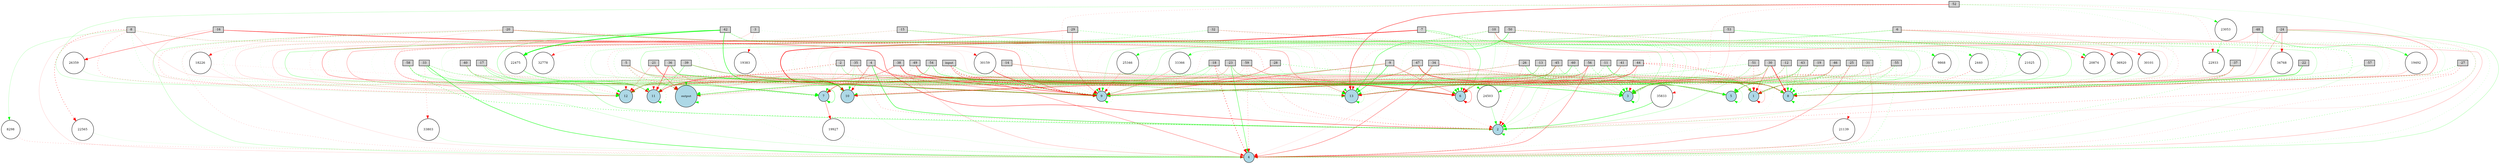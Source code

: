 digraph {
	node [fontsize=9 height=0.2 shape=circle width=0.2]
	input [fillcolor=lightgray shape=box style=filled]
	-2 [fillcolor=lightgray shape=box style=filled]
	-3 [fillcolor=lightgray shape=box style=filled]
	-4 [fillcolor=lightgray shape=box style=filled]
	-5 [fillcolor=lightgray shape=box style=filled]
	-6 [fillcolor=lightgray shape=box style=filled]
	-7 [fillcolor=lightgray shape=box style=filled]
	-8 [fillcolor=lightgray shape=box style=filled]
	-9 [fillcolor=lightgray shape=box style=filled]
	-10 [fillcolor=lightgray shape=box style=filled]
	-11 [fillcolor=lightgray shape=box style=filled]
	-12 [fillcolor=lightgray shape=box style=filled]
	-13 [fillcolor=lightgray shape=box style=filled]
	-14 [fillcolor=lightgray shape=box style=filled]
	-15 [fillcolor=lightgray shape=box style=filled]
	-16 [fillcolor=lightgray shape=box style=filled]
	-17 [fillcolor=lightgray shape=box style=filled]
	-18 [fillcolor=lightgray shape=box style=filled]
	-19 [fillcolor=lightgray shape=box style=filled]
	-20 [fillcolor=lightgray shape=box style=filled]
	-21 [fillcolor=lightgray shape=box style=filled]
	-22 [fillcolor=lightgray shape=box style=filled]
	-23 [fillcolor=lightgray shape=box style=filled]
	-24 [fillcolor=lightgray shape=box style=filled]
	-25 [fillcolor=lightgray shape=box style=filled]
	-26 [fillcolor=lightgray shape=box style=filled]
	-27 [fillcolor=lightgray shape=box style=filled]
	-28 [fillcolor=lightgray shape=box style=filled]
	-29 [fillcolor=lightgray shape=box style=filled]
	-30 [fillcolor=lightgray shape=box style=filled]
	-31 [fillcolor=lightgray shape=box style=filled]
	-32 [fillcolor=lightgray shape=box style=filled]
	-33 [fillcolor=lightgray shape=box style=filled]
	-34 [fillcolor=lightgray shape=box style=filled]
	-35 [fillcolor=lightgray shape=box style=filled]
	-36 [fillcolor=lightgray shape=box style=filled]
	-37 [fillcolor=lightgray shape=box style=filled]
	-38 [fillcolor=lightgray shape=box style=filled]
	-39 [fillcolor=lightgray shape=box style=filled]
	-40 [fillcolor=lightgray shape=box style=filled]
	-41 [fillcolor=lightgray shape=box style=filled]
	-42 [fillcolor=lightgray shape=box style=filled]
	-43 [fillcolor=lightgray shape=box style=filled]
	-44 [fillcolor=lightgray shape=box style=filled]
	-45 [fillcolor=lightgray shape=box style=filled]
	-46 [fillcolor=lightgray shape=box style=filled]
	-47 [fillcolor=lightgray shape=box style=filled]
	-48 [fillcolor=lightgray shape=box style=filled]
	-49 [fillcolor=lightgray shape=box style=filled]
	-50 [fillcolor=lightgray shape=box style=filled]
	-51 [fillcolor=lightgray shape=box style=filled]
	-52 [fillcolor=lightgray shape=box style=filled]
	-53 [fillcolor=lightgray shape=box style=filled]
	-54 [fillcolor=lightgray shape=box style=filled]
	-55 [fillcolor=lightgray shape=box style=filled]
	-56 [fillcolor=lightgray shape=box style=filled]
	-57 [fillcolor=lightgray shape=box style=filled]
	-58 [fillcolor=lightgray shape=box style=filled]
	-59 [fillcolor=lightgray shape=box style=filled]
	-60 [fillcolor=lightgray shape=box style=filled]
	output [fillcolor=lightblue style=filled]
	1 [fillcolor=lightblue style=filled]
	2 [fillcolor=lightblue style=filled]
	3 [fillcolor=lightblue style=filled]
	4 [fillcolor=lightblue style=filled]
	5 [fillcolor=lightblue style=filled]
	6 [fillcolor=lightblue style=filled]
	7 [fillcolor=lightblue style=filled]
	8 [fillcolor=lightblue style=filled]
	9 [fillcolor=lightblue style=filled]
	10 [fillcolor=lightblue style=filled]
	11 [fillcolor=lightblue style=filled]
	12 [fillcolor=lightblue style=filled]
	13 [fillcolor=lightblue style=filled]
	2440 [fillcolor=white style=filled]
	9868 [fillcolor=white style=filled]
	20874 [fillcolor=white style=filled]
	23053 [fillcolor=white style=filled]
	32778 [fillcolor=white style=filled]
	21139 [fillcolor=white style=filled]
	33803 [fillcolor=white style=filled]
	22933 [fillcolor=white style=filled]
	30101 [fillcolor=white style=filled]
	21025 [fillcolor=white style=filled]
	25346 [fillcolor=white style=filled]
	19492 [fillcolor=white style=filled]
	22565 [fillcolor=white style=filled]
	18226 [fillcolor=white style=filled]
	19383 [fillcolor=white style=filled]
	24503 [fillcolor=white style=filled]
	36920 [fillcolor=white style=filled]
	22475 [fillcolor=white style=filled]
	30159 [fillcolor=white style=filled]
	34768 [fillcolor=white style=filled]
	33366 [fillcolor=white style=filled]
	19927 [fillcolor=white style=filled]
	8298 [fillcolor=white style=filled]
	26359 [fillcolor=white style=filled]
	35833 [fillcolor=white style=filled]
	-54 -> 1 [color=red penwidth=0.22320934907586815 style=dotted]
	-26 -> 3 [color=green penwidth=0.5830767851065539 style=dotted]
	-22 -> 1 [color=red penwidth=0.22299832432458738 style=solid]
	-51 -> 2 [color=green penwidth=0.3593694453992361 style=solid]
	output -> output [color=green penwidth=0.18934150673318295 style=dotted]
	-47 -> 6 [color=green penwidth=0.13856945530989734 style=solid]
	-17 -> 8 [color=red penwidth=0.14612051060835415 style=solid]
	-35 -> output [color=red penwidth=0.20217561381757748 style=solid]
	-16 -> 12 [color=red penwidth=0.20212416820218793 style=solid]
	-45 -> 10 [color=red penwidth=0.34924753437770484 style=dotted]
	-47 -> 10 [color=red penwidth=0.3833813738683042 style=solid]
	-52 -> 11 [color=green penwidth=0.3064583042074316 style=solid]
	-35 -> 3 [color=green penwidth=0.21305241099184785 style=dotted]
	-58 -> 13 [color=red penwidth=0.1611325399111006 style=dotted]
	-24 -> 4 [color=green penwidth=0.36206870432819027 style=solid]
	-38 -> 9 [color=red penwidth=1.1056898383080542 style=solid]
	-6 -> 9 [color=green penwidth=0.40704271570001205 style=solid]
	-15 -> 13 [color=red penwidth=0.14139649354715172 style=solid]
	-35 -> 2 [color=red penwidth=0.5809212073290826 style=dotted]
	-44 -> 8 [color=red penwidth=0.984339160893895 style=dotted]
	-7 -> 9 [color=red penwidth=0.17978124006025548 style=dotted]
	-17 -> 10 [color=red penwidth=0.15381483784297129 style=solid]
	-18 -> 1 [color=red penwidth=0.1588121085338831 style=solid]
	-18 -> 13 [color=red penwidth=0.14694517076937774 style=dotted]
	-39 -> 9 [color=red penwidth=0.5607253553422387 style=solid]
	-12 -> 5 [color=red penwidth=0.4360106126045774 style=dotted]
	-51 -> 10 [color=green penwidth=0.2634300556413349 style=dotted]
	-39 -> output [color=green penwidth=0.205009823970088 style=dotted]
	-57 -> 8 [color=green penwidth=0.10875437317966877 style=solid]
	-38 -> 11 [color=red penwidth=0.5545558477084388 style=solid]
	-14 -> 10 [color=red penwidth=0.4020744818625992 style=dotted]
	-11 -> 5 [color=green penwidth=0.4326671840030074 style=solid]
	-7 -> 6 [color=green penwidth=0.5828318695524334 style=solid]
	-36 -> 9 [color=green penwidth=1.181772783433439 style=solid]
	-8 -> 4 [color=red penwidth=0.19658206090640973 style=solid]
	-56 -> 11 [color=red penwidth=0.49758015219847196 style=solid]
	-20 -> 1 [color=green penwidth=0.1404336438351696 style=solid]
	-9 -> 6 [color=red penwidth=0.5686932109220064 style=solid]
	-34 -> 6 [color=green penwidth=0.5538278327437876 style=dotted]
	-10 -> 11 [color=green penwidth=0.17648318661256157 style=dotted]
	-56 -> 5 [color=green penwidth=0.6130183151768078 style=dotted]
	-50 -> 3 [color=red penwidth=0.18122257545131487 style=solid]
	-49 -> 1 [color=red penwidth=0.4091701481373835 style=dotted]
	-30 -> 1 [color=red penwidth=0.6241654031689376 style=solid]
	-52 -> 13 [color=red penwidth=0.9720956815908126 style=solid]
	-29 -> 13 [color=green penwidth=0.2559347640928886 style=dotted]
	-13 -> output [color=red penwidth=0.49878508487007955 style=solid]
	-39 -> 11 [color=green penwidth=0.4658447734895992 style=solid]
	-21 -> output [color=red penwidth=0.7485368883088465 style=solid]
	-31 -> 13 [color=green penwidth=0.3668559209595932 style=dotted]
	-52 -> 5 [color=green penwidth=0.32725650445634413 style=dotted]
	-4 -> 2 [color=green penwidth=1.1190096265600586 style=solid]
	-24 -> 2 [color=red penwidth=0.16534331805263297 style=solid]
	-51 -> 1 [color=red penwidth=0.9273505252296477 style=dotted]
	-17 -> 12 [color=green penwidth=0.5027349934238675 style=solid]
	-58 -> output [color=green penwidth=0.15949972402593884 style=dotted]
	-31 -> 5 [color=green penwidth=0.31085830175353735 style=dotted]
	input -> 10 [color=red penwidth=0.1445816271058079 style=dotted]
	input -> 9 [color=red penwidth=1.984703010622694 style=dotted]
	-55 -> 9 [color=green penwidth=0.16333978827300916 style=solid]
	-39 -> 7 [color=green penwidth=0.10808875148653184 style=dotted]
	-41 -> 5 [color=red penwidth=0.1707688763685392 style=dotted]
	-17 -> output [color=green penwidth=0.20051985203072534 style=dotted]
	-6 -> 4 [color=red penwidth=0.3651440045119485 style=solid]
	-7 -> 10 [color=red penwidth=1.5068654270136046 style=solid]
	-36 -> 7 [color=green penwidth=0.7762146971946375 style=dotted]
	-13 -> 1 [color=red penwidth=0.4252006297926356 style=dotted]
	-29 -> 12 [color=red penwidth=0.32301999146713867 style=solid]
	-38 -> output [color=red penwidth=0.6450748806764481 style=dotted]
	-54 -> 12 [color=green penwidth=0.46225005789032647 style=solid]
	-11 -> 8 [color=green penwidth=0.3552999214082384 style=solid]
	-54 -> 3 [color=green penwidth=0.27280217184052613 style=dotted]
	-12 -> 10 [color=green penwidth=0.1476429064108731 style=dotted]
	-51 -> 3 [color=red penwidth=0.14227059843992185 style=dotted]
	-53 -> 10 [color=green penwidth=0.10680913274907403 style=solid]
	7 -> 7 [color=green penwidth=0.6560060184002104 style=solid]
	-10 -> 9 [color=green penwidth=0.3426940022258541 style=solid]
	-53 -> 3 [color=red penwidth=0.23012813709580926 style=solid]
	-20 -> 12 [color=red penwidth=0.6190732806894065 style=dotted]
	-6 -> 12 [color=green penwidth=0.15825017422808324 style=dotted]
	-41 -> 13 [color=green penwidth=0.3577912784619851 style=dotted]
	-55 -> 2 [color=green penwidth=0.22131059112897128 style=solid]
	-51 -> output [color=green penwidth=0.19833759573273946 style=solid]
	-23 -> 4 [color=green penwidth=0.8466421090929003 style=solid]
	-59 -> 6 [color=red penwidth=0.517032574406895 style=solid]
	-35 -> 6 [color=red penwidth=0.3631292529130802 style=solid]
	-34 -> 7 [color=green penwidth=0.30854430759068247 style=solid]
	-54 -> 4 [color=green penwidth=0.11163978378145312 style=dotted]
	-44 -> 6 [color=red penwidth=0.708764751373056 style=dotted]
	-54 -> 11 [color=red penwidth=0.2039032393151396 style=solid]
	-59 -> 9 [color=red penwidth=0.12034287763457292 style=solid]
	-6 -> 3 [color=red penwidth=0.3262026487696622 style=dotted]
	-27 -> 8 [color=red penwidth=0.6716589385379961 style=dotted]
	-57 -> 3 [color=green penwidth=0.181164732755752 style=solid]
	-57 -> 4 [color=green penwidth=0.19035734529428588 style=solid]
	input -> 8 [color=red penwidth=0.1774430070510563 style=dotted]
	-46 -> 3 [color=green penwidth=0.6097555270453394 style=solid]
	-51 -> 5 [color=green penwidth=0.2155991219226398 style=dotted]
	-36 -> 13 [color=green penwidth=0.200063781696539 style=dotted]
	-15 -> output [color=green penwidth=0.12249719310675056 style=dotted]
	-17 -> 2 [color=green penwidth=0.4614713492739221 style=solid]
	-8 -> 9 [color=red penwidth=0.12096188578876343 style=solid]
	-45 -> 13 [color=red penwidth=0.29747162535235094 style=dotted]
	-54 -> 10 [color=green penwidth=0.3841078533358323 style=dotted]
	-12 -> 6 [color=red penwidth=0.5830704871397215 style=dotted]
	-2 -> 5 [color=green penwidth=0.46990533817458124 style=solid]
	-42 -> 2 [color=red penwidth=0.7097188900166539 style=dotted]
	-26 -> 9 [color=green penwidth=0.25542770663990716 style=dotted]
	-20 -> 13 [color=green penwidth=0.10500412628524676 style=solid]
	-25 -> 1 [color=green penwidth=0.44814749578761104 style=dotted]
	-58 -> 2 [color=green penwidth=1.2118166797952743 style=dotted]
	-4 -> 11 [color=green penwidth=0.25948012403459286 style=dotted]
	-40 -> 9 [color=green penwidth=0.2490486096098082 style=solid]
	-43 -> 5 [color=green penwidth=0.7464996928856126 style=dotted]
	-29 -> 5 [color=green penwidth=0.11889075206332596 style=solid]
	-41 -> 7 [color=green penwidth=0.3217144845867451 style=solid]
	-22 -> 13 [color=green penwidth=0.2384322975976751 style=dotted]
	-25 -> 4 [color=red penwidth=0.5621477785987288 style=solid]
	-18 -> 7 [color=green penwidth=0.3438530078304697 style=dotted]
	-32 -> output [color=green penwidth=0.33779434986138335 style=dotted]
	-22 -> 4 [color=red penwidth=0.22855647067364512 style=dotted]
	-32 -> 8 [color=red penwidth=0.1331481573174807 style=dotted]
	-26 -> 8 [color=green penwidth=0.17171421517988186 style=solid]
	-56 -> output [color=green penwidth=0.2577792800366214 style=solid]
	-48 -> 4 [color=green penwidth=0.3291340660468127 style=dotted]
	-11 -> 3 [color=green penwidth=0.9772011499843473 style=dotted]
	-36 -> 12 [color=red penwidth=0.15277925033457462 style=solid]
	-46 -> 10 [color=red penwidth=0.5495803540077744 style=solid]
	-58 -> 11 [color=red penwidth=0.15581777603843627 style=dotted]
	-27 -> 2 [color=red penwidth=0.6817674531083912 style=dotted]
	-53 -> 8 [color=green penwidth=0.13291778210484229 style=solid]
	-37 -> 13 [color=red penwidth=0.2682817073044713 style=dotted]
	-38 -> 5 [color=red penwidth=0.12751988285094987 style=dotted]
	-14 -> 1 [color=green penwidth=0.42399980808993165 style=solid]
	-2 -> 13 [color=green penwidth=0.39381946566695836 style=dotted]
	-44 -> 3 [color=red penwidth=0.25949035907131945 style=solid]
	-14 -> 5 [color=red penwidth=0.4777056900900428 style=solid]
	-33 -> 7 [color=red penwidth=0.3390077900875884 style=dotted]
	-53 -> 11 [color=red penwidth=0.49153660213736705 style=dotted]
	-20 -> 4 [color=green penwidth=0.3328512037439645 style=solid]
	-45 -> 4 [color=red penwidth=0.576353012397474 style=dotted]
	-19 -> 1 [color=green penwidth=0.28135231168929453 style=solid]
	-7 -> 11 [color=red penwidth=0.4800688464407912 style=solid]
	-41 -> 8 [color=red penwidth=0.2866799862670584 style=dotted]
	-29 -> 9 [color=red penwidth=0.5337040991689493 style=solid]
	-32 -> 13 [color=red penwidth=0.2900591627790704 style=dotted]
	-40 -> 4 [color=green penwidth=0.26030209877078614 style=solid]
	-13 -> 9 [color=green penwidth=0.4673910665851948 style=dotted]
	-42 -> 11 [color=green penwidth=0.5111449236391028 style=solid]
	-34 -> 13 [color=red penwidth=0.5588550618599519 style=dotted]
	-20 -> 9 [color=red penwidth=0.6946511886160761 style=solid]
	-12 -> 8 [color=green penwidth=0.41089429601989724 style=solid]
	8 -> 8 [color=green penwidth=0.23581962429826173 style=dotted]
	-2 -> 12 [color=red penwidth=1.1149043858026486 style=dotted]
	-10 -> 7 [color=green penwidth=0.3394212075125912 style=dotted]
	-60 -> output [color=green penwidth=0.4011109477450602 style=dotted]
	-4 -> 10 [color=red penwidth=0.5764650916118719 style=solid]
	-26 -> 5 [color=green penwidth=0.2835104313811048 style=solid]
	-6 -> 1 [color=red penwidth=0.43513570735021 style=dotted]
	-55 -> 8 [color=green penwidth=1.027258776131047 style=dotted]
	-35 -> 10 [color=green penwidth=0.2864685516379051 style=solid]
	-8 -> 11 [color=red penwidth=0.6171500746991195 style=dotted]
	-47 -> 8 [color=red penwidth=1.3423834026412331 style=solid]
	-44 -> 7 [color=red penwidth=0.7654999871078904 style=solid]
	-60 -> 9 [color=green penwidth=0.6077980603417652 style=solid]
	-20 -> output [color=red penwidth=0.15597575780022754 style=solid]
	-45 -> 6 [color=green penwidth=0.28631452885907593 style=solid]
	-24 -> 1 [color=red penwidth=0.4180425299996561 style=solid]
	-45 -> 3 [color=red penwidth=0.37349392960006444 style=dotted]
	-19 -> output [color=green penwidth=0.6713996754396907 style=dotted]
	-11 -> output [color=green penwidth=0.7026813998600906 style=dotted]
	-23 -> 6 [color=green penwidth=0.44076962650435003 style=solid]
	-45 -> 1 [color=green penwidth=0.3081133113670257 style=solid]
	-13 -> 8 [color=green penwidth=0.44619967109669034 style=dotted]
	-37 -> 6 [color=red penwidth=0.5265220631229323 style=solid]
	-49 -> 6 [color=red penwidth=1.1075814134203472 style=solid]
	-45 -> 5 [color=red penwidth=0.1902688576827334 style=dotted]
	-52 -> 9 [color=red penwidth=0.3747668617546114 style=dotted]
	-42 -> 9 [color=green penwidth=0.4753563531498529 style=dotted]
	-4 -> 7 [color=red penwidth=0.33433516699375954 style=dotted]
	-34 -> 4 [color=red penwidth=0.6763842444197002 style=solid]
	-2 -> output [color=green penwidth=0.3735288725990231 style=dotted]
	input -> 7 [color=red penwidth=0.2908372250983805 style=dotted]
	-58 -> 10 [color=green penwidth=0.4978304073471186 style=solid]
	-56 -> 10 [color=red penwidth=0.6901721025203512 style=dotted]
	-36 -> 3 [color=green penwidth=0.1724667887710357 style=solid]
	-37 -> 2 [color=red penwidth=0.31732506268180405 style=solid]
	-36 -> 10 [color=red penwidth=0.39040519633047666 style=solid]
	-10 -> 3 [color=green penwidth=0.22149857737435025 style=solid]
	-13 -> 3 [color=green penwidth=0.1139746956310711 style=dotted]
	-42 -> 5 [color=green penwidth=0.5649902246994545 style=dotted]
	-37 -> 4 [color=green penwidth=0.6105086874078114 style=dotted]
	3 -> 3 [color=green penwidth=0.3982516927023467 style=solid]
	-13 -> 6 [color=green penwidth=0.44132690056001556 style=dotted]
	-56 -> 3 [color=green penwidth=0.19349551621159605 style=solid]
	-28 -> 13 [color=green penwidth=0.5876496857639237 style=dotted]
	-47 -> 2 [color=red penwidth=0.35001597183705946 style=dotted]
	-48 -> 1 [color=red penwidth=0.1597022203247988 style=solid]
	-15 -> 12 [color=green penwidth=0.221815699345233 style=dotted]
	-18 -> 2 [color=green penwidth=0.171439577958521 style=dotted]
	-43 -> 11 [color=red penwidth=0.5618847001597216 style=dotted]
	-50 -> 1 [color=red penwidth=0.21023735983176906 style=solid]
	-53 -> 5 [color=green penwidth=0.5868997786661146 style=dotted]
	-39 -> 4 [color=green penwidth=0.157581768473882 style=dotted]
	-39 -> 5 [color=green penwidth=0.3590119157603906 style=solid]
	-31 -> 6 [color=red penwidth=0.17320464920042847 style=solid]
	-18 -> 10 [color=green penwidth=0.4814500736651596 style=solid]
	-18 -> 4 [color=red penwidth=1.5326693149259416 style=dotted]
	-46 -> 5 [color=green penwidth=0.45643626338927556 style=dotted]
	-5 -> 3 [color=green penwidth=0.5539651783821167 style=solid]
	-10 -> 10 [color=green penwidth=0.2942016028980113 style=dotted]
	-49 -> 7 [color=red penwidth=0.21546467800658922 style=dotted]
	-3 -> 12 [color=red penwidth=0.22831060556572533 style=solid]
	-32 -> 7 [color=green penwidth=0.24434666899957067 style=solid]
	-30 -> 8 [color=red penwidth=1.42098721848072 style=solid]
	-29 -> 4 [color=red penwidth=0.3575075743214142 style=dotted]
	-20 -> 11 [color=green penwidth=0.2080244127128803 style=dotted]
	-49 -> 10 [color=green penwidth=0.3577132288786653 style=dotted]
	-21 -> 11 [color=red penwidth=0.15015581080302848 style=dotted]
	-32 -> 5 [color=green penwidth=0.3143899645289414 style=dotted]
	2 -> 2 [color=green penwidth=0.23528339061066772 style=dotted]
	-21 -> 10 [color=green penwidth=0.33883967918897795 style=dotted]
	-19 -> 3 [color=red penwidth=0.6493483469210402 style=dotted]
	-26 -> 11 [color=red penwidth=0.40961198782758745 style=solid]
	-21 -> 9 [color=red penwidth=0.5501465636335705 style=solid]
	6 -> 6 [color=red penwidth=0.6528468874579147 style=solid]
	-24 -> 13 [color=green penwidth=0.3531935055777642 style=dotted]
	-31 -> 12 [color=green penwidth=0.49945105370746434 style=dotted]
	-44 -> 13 [color=red penwidth=0.7016870492878814 style=solid]
	-54 -> 5 [color=green penwidth=0.40488083466637115 style=dotted]
	-28 -> 11 [color=red penwidth=0.6803765092352753 style=solid]
	-32 -> 11 [color=green penwidth=0.10180436494237152 style=dotted]
	-47 -> 9 [color=green penwidth=0.351134115473295 style=solid]
	-9 -> 1 [color=green penwidth=0.5723616861792197 style=dotted]
	-34 -> 5 [color=red penwidth=0.5756288254292394 style=dotted]
	-3 -> 10 [color=red penwidth=0.23584590134621733 style=dotted]
	-47 -> 1 [color=green penwidth=0.241848078349061 style=dotted]
	-47 -> 7 [color=red penwidth=0.2717633316994228 style=solid]
	-48 -> 12 [color=red penwidth=0.35820614306226783 style=solid]
	-2 -> 11 [color=green penwidth=0.4504004327034169 style=dotted]
	-32 -> 9 [color=green penwidth=0.186811333494401 style=dotted]
	-47 -> 12 [color=red penwidth=0.20977220832782154 style=solid]
	-42 -> 6 [color=green penwidth=0.23112313424354713 style=dotted]
	-28 -> 9 [color=green penwidth=0.15405869243902506 style=dotted]
	input -> 4 [color=red penwidth=0.5775543857288061 style=solid]
	-15 -> 9 [color=green penwidth=0.39487945816621517 style=dotted]
	-26 -> 2 [color=red penwidth=0.7103208890022599 style=dotted]
	-29 -> 11 [color=red penwidth=0.6686025885632557 style=solid]
	-33 -> 11 [color=green penwidth=0.5874615099846715 style=solid]
	-26 -> 12 [color=green penwidth=0.2672894752325045 style=dotted]
	-24 -> 9 [color=red penwidth=0.347158246772285 style=dotted]
	-38 -> 12 [color=green penwidth=0.11836748786677428 style=dotted]
	-40 -> 12 [color=red penwidth=0.5622025455601769 style=dotted]
	5 -> 5 [color=green penwidth=0.24210143571783457 style=solid]
	-37 -> 1 [color=green penwidth=1.070709760210959 style=dotted]
	-46 -> 1 [color=red penwidth=0.5679028459254913 style=dotted]
	-43 -> 3 [color=green penwidth=0.6851034969334786 style=solid]
	-44 -> 1 [color=red penwidth=1.2095808620173696 style=dotted]
	-51 -> 8 [color=red penwidth=0.44144922400144304 style=dotted]
	-8 -> 10 [color=green penwidth=0.3564016417135788 style=dotted]
	-11 -> 1 [color=green penwidth=0.42173626619265336 style=solid]
	-8 -> 7 [color=red penwidth=0.19711542032971147 style=solid]
	-7 -> 1 [color=green penwidth=0.28160045081113927 style=solid]
	-25 -> 5 [color=red penwidth=0.32536242762947276 style=dotted]
	-49 -> 12 [color=red penwidth=0.18088822346503472 style=dotted]
	-40 -> 6 [color=red penwidth=0.4887246209823567 style=dotted]
	-59 -> 5 [color=green penwidth=0.8041501949309443 style=dotted]
	-5 -> output [color=red penwidth=0.9633702562899025 style=dotted]
	-22 -> 8 [color=green penwidth=1.063483451873722 style=solid]
	-5 -> 6 [color=red penwidth=0.4260599524290509 style=solid]
	-30 -> 7 [color=green penwidth=0.13962444647431183 style=dotted]
	-20 -> 10 [color=red penwidth=0.4096477445752196 style=dotted]
	-46 -> 2 [color=red penwidth=0.1554524517575905 style=dotted]
	-60 -> 8 [color=green penwidth=0.9140498193139669 style=dotted]
	-41 -> 3 [color=green penwidth=0.3079279487755491 style=dotted]
	-28 -> 1 [color=green penwidth=1.0342956270285757 style=dotted]
	-32 -> 12 [color=green penwidth=0.1922440998167228 style=dotted]
	-9 -> output [color=green penwidth=0.49589182756692474 style=solid]
	-60 -> 2 [color=green penwidth=0.2963625146573001 style=solid]
	-15 -> 6 [color=green penwidth=0.13371392204419175 style=solid]
	-34 -> 11 [color=green penwidth=0.2841350929196664 style=dotted]
	-18 -> 9 [color=green penwidth=0.30096922658251857 style=solid]
	-28 -> 2 [color=red penwidth=0.15997768928267958 style=dotted]
	-32 -> 6 [color=red penwidth=0.3053505941375476 style=solid]
	-26 -> 10 [color=green penwidth=0.20568475605351022 style=dotted]
	-9 -> 5 [color=red penwidth=0.195134803547501 style=solid]
	-52 -> 8 [color=green penwidth=0.14118825032955273 style=solid]
	-6 -> 5 [color=green penwidth=0.19139327426316133 style=dotted]
	-41 -> 6 [color=red penwidth=0.23777238190169836 style=dotted]
	-33 -> output [color=green penwidth=0.44544014520040975 style=dotted]
	-50 -> 13 [color=green penwidth=0.8847596784977702 style=solid]
	-49 -> 3 [color=green penwidth=0.891535977436836 style=solid]
	-46 -> 6 [color=red penwidth=0.4400186705367023 style=dotted]
	-25 -> 9 [color=red penwidth=0.32661279503095897 style=dotted]
	-38 -> 1 [color=red penwidth=0.14552586578626914 style=dotted]
	-34 -> 3 [color=red penwidth=0.24341756272759205 style=solid]
	-59 -> 2 [color=red penwidth=0.46499263152355985 style=dotted]
	-7 -> 3 [color=green penwidth=0.9694930387894161 style=dotted]
	-30 -> 3 [color=red penwidth=0.3037494571626632 style=solid]
	-39 -> 3 [color=red penwidth=0.20117146781036177 style=solid]
	-9 -> 12 [color=green penwidth=0.5602633054484898 style=dotted]
	-19 -> 8 [color=green penwidth=0.4367783884698613 style=dotted]
	-9 -> 9 [color=red penwidth=0.7818465864965288 style=solid]
	-60 -> 3 [color=green penwidth=0.20220946677066137 style=solid]
	-5 -> 12 [color=red penwidth=0.1269226830641247 style=dotted]
	-20 -> 3 [color=green penwidth=0.37422488130945863 style=solid]
	-42 -> 7 [color=green penwidth=0.5317878343955319 style=solid]
	-11 -> 9 [color=green penwidth=0.5091189419429439 style=dotted]
	1 -> 1 [color=red penwidth=0.3826772538392641 style=solid]
	-15 -> 11 [color=red penwidth=0.25134003298233343 style=dotted]
	-26 -> 1 [color=green penwidth=0.5266122540760293 style=solid]
	-58 -> 12 [color=green penwidth=0.27117202280368613 style=solid]
	-52 -> 3 [color=red penwidth=0.41218291567394527 style=dotted]
	-31 -> 4 [color=red penwidth=0.3011326803448885 style=solid]
	-56 -> 1 [color=green penwidth=0.26135962414641223 style=dotted]
	-36 -> 11 [color=red penwidth=0.9907170346853907 style=solid]
	11 -> 11 [color=green penwidth=0.5191357112711266 style=dotted]
	-41 -> 9 [color=red penwidth=0.6233172201317931 style=solid]
	-12 -> 3 [color=green penwidth=0.38568310637972647 style=solid]
	-18 -> 5 [color=red penwidth=0.2904048127889265 style=dotted]
	-42 -> 10 [color=green penwidth=1.2062603187830805 style=solid]
	-10 -> 6 [color=green penwidth=0.24512113621947354 style=solid]
	-39 -> 10 [color=green penwidth=0.24328407033411711 style=dotted]
	-30 -> 10 [color=green penwidth=0.13783962848172582 style=solid]
	-4 -> 9 [color=red penwidth=0.5922021963346964 style=solid]
	-8 -> output [color=green penwidth=0.3968897399602209 style=dotted]
	-34 -> 8 [color=red penwidth=0.335124053930955 style=solid]
	-30 -> 5 [color=green penwidth=0.2099600392576712 style=dotted]
	-2 -> 9 [color=red penwidth=0.24241883258257788 style=dotted]
	-41 -> 1 [color=red penwidth=0.2760065879154371 style=dotted]
	-8 -> 3 [color=green penwidth=0.29009222939262663 style=dotted]
	-38 -> 13 [color=red penwidth=0.31322384735097947 style=dotted]
	-55 -> 12 [color=red penwidth=0.3300494934003875 style=solid]
	-23 -> 12 [color=red penwidth=0.3702907360560701 style=solid]
	-16 -> 13 [color=red penwidth=0.5529852234385787 style=solid]
	-16 -> 2 [color=red penwidth=0.938325724417427 style=solid]
	13 -> 13 [color=green penwidth=0.2626057413836197 style=solid]
	-40 -> output [color=green penwidth=0.3454237723221195 style=solid]
	-56 -> 4 [color=red penwidth=0.6850502786048522 style=solid]
	-55 -> 3 [color=green penwidth=0.3701464626994986 style=dotted]
	-23 -> 5 [color=red penwidth=0.3788961910892734 style=solid]
	-56 -> 13 [color=red penwidth=0.3130981489119147 style=solid]
	-10 -> 8 [color=red penwidth=0.15046426470187702 style=dotted]
	-5 -> 10 [color=red penwidth=0.49902663757669996 style=dotted]
	-27 -> output [color=green penwidth=0.9026849459916523 style=dotted]
	-42 -> 12 [color=green penwidth=0.36020786981019415 style=dotted]
	-35 -> 4 [color=green penwidth=0.10598774064338122 style=solid]
	-10 -> 13 [color=red penwidth=0.3785396407552354 style=dotted]
	-39 -> 12 [color=green penwidth=0.2962235174629876 style=solid]
	-38 -> 6 [color=red penwidth=0.18999906476856088 style=solid]
	-47 -> 4 [color=red penwidth=0.1500027596040594 style=solid]
	-40 -> 11 [color=green penwidth=0.33424902052461747 style=solid]
	-54 -> 7 [color=red penwidth=0.1680013582821533 style=dotted]
	-9 -> 13 [color=green penwidth=1.024725004194627 style=solid]
	-15 -> 8 [color=green penwidth=0.36056377276164764 style=solid]
	-23 -> 13 [color=green penwidth=0.3700906345238706 style=dotted]
	-48 -> 10 [color=red penwidth=0.12530174252902734 style=solid]
	-11 -> 2 [color=green penwidth=0.16981775551537254 style=solid]
	-21 -> 13 [color=red penwidth=0.12693887640723248 style=solid]
	-11 -> 7 [color=red penwidth=0.17183207314466722 style=dotted]
	-6 -> output [color=green penwidth=0.20314538131228738 style=dotted]
	-50 -> 6 [color=red penwidth=0.3610745774200891 style=dotted]
	-33 -> 4 [color=green penwidth=1.0803809730561895 style=solid]
	-21 -> 3 [color=red penwidth=0.16990355501690413 style=dotted]
	-56 -> 8 [color=green penwidth=0.20705579120964246 style=dotted]
	-4 -> 3 [color=red penwidth=0.6957069258060607 style=dotted]
	-4 -> 1 [color=red penwidth=0.35952648021507105 style=solid]
	-35 -> 11 [color=red penwidth=0.22211650730500876 style=dotted]
	9 -> 9 [color=green penwidth=0.5369160009717284 style=dotted]
	-59 -> 11 [color=red penwidth=0.2708870346761628 style=dotted]
	-10 -> 4 [color=green penwidth=0.6632876567869853 style=dotted]
	-50 -> 8 [color=green penwidth=0.9955428757452047 style=dotted]
	-5 -> 11 [color=green penwidth=0.47801927445744985 style=dotted]
	-42 -> 1 [color=green penwidth=0.3780305928689789 style=solid]
	-47 -> 13 [color=green penwidth=0.3951118013588377 style=dotted]
	-7 -> output [color=red penwidth=0.3990249326630646 style=dotted]
	-54 -> 9 [color=green penwidth=0.3732697580510267 style=solid]
	-54 -> 8 [color=green penwidth=0.4157549956873997 style=solid]
	-30 -> 13 [color=green penwidth=0.3979418113389639 style=solid]
	-31 -> 8 [color=green penwidth=0.15946237281322848 style=dotted]
	-4 -> output [color=green penwidth=0.2119301065583114 style=dotted]
	-14 -> 9 [color=green penwidth=0.11049606596772968 style=solid]
	-38 -> 4 [color=red penwidth=0.32523646838894327 style=solid]
	-10 -> 1 [color=green penwidth=0.5136765084938106 style=solid]
	-5 -> 7 [color=green penwidth=0.19365370467205595 style=dotted]
	-48 -> 8 [color=red penwidth=0.2685077306538124 style=dotted]
	-43 -> 8 [color=green penwidth=0.39175470959312597 style=solid]
	-4 -> 13 [color=red penwidth=0.20059219207119783 style=dotted]
	-2 -> 7 [color=green penwidth=0.2227046259957019 style=solid]
	-39 -> 13 [color=green penwidth=0.4936947081594326 style=solid]
	-23 -> 9 [color=green penwidth=0.14430767580643655 style=solid]
	-30 -> 9 [color=red penwidth=0.4533452279202508 style=solid]
	-27 -> 4 [color=red penwidth=0.35475181949343226 style=dotted]
	-21 -> 12 [color=red penwidth=0.3760181099040161 style=solid]
	-33 -> 5 [color=green penwidth=0.239944312527229 style=solid]
	-30 -> 4 [color=green penwidth=0.1992426172712049 style=dotted]
	-55 -> 4 [color=green penwidth=0.5982638055607234 style=dotted]
	-13 -> 7 [color=green penwidth=0.3604287750839418 style=solid]
	-14 -> output [color=red penwidth=0.15071910646735087 style=dotted]
	-25 -> 7 [color=green penwidth=0.9152570229205411 style=dotted]
	-31 -> 9 [color=red penwidth=0.11819046790236097 style=dotted]
	-50 -> 10 [color=red penwidth=0.3033209082927816 style=dotted]
	-35 -> 9 [color=green penwidth=0.12143751010502396 style=dotted]
	-45 -> 11 [color=red penwidth=0.6361016257734381 style=solid]
	input -> 3 [color=green penwidth=0.5072386207558015 style=solid]
	-2 -> 8 [color=green penwidth=0.5007565680781022 style=dotted]
	-24 -> 8 [color=red penwidth=0.5989937583876157 style=solid]
	-59 -> 4 [color=red penwidth=0.6074943668625621 style=dotted]
	-53 -> 7 [color=green penwidth=0.4464499926577783 style=solid]
	-45 -> 2 [color=red penwidth=0.1851381125482086 style=solid]
	-50 -> 9 [color=green penwidth=0.19567821317224154 style=dotted]
	-34 -> output [color=green penwidth=0.1897871169337781 style=dotted]
	-32 -> 2440 [color=green penwidth=0.2913159325279474 style=dotted]
	2440 -> 5 [color=red penwidth=1.0244224124507892 style=dotted]
	-40 -> 10 [color=red penwidth=0.15334829711598919 style=solid]
	-8 -> 8298 [color=green penwidth=0.2827041442537773 style=solid]
	8298 -> 4 [color=red penwidth=0.4206505575896815 style=dotted]
	-29 -> 9868 [color=green penwidth=0.5627131335347426 style=dotted]
	9868 -> 5 [color=red penwidth=0.4365062536632449 style=dotted]
	-33 -> 8 [color=green penwidth=0.5949288929897725 style=dotted]
	-51 -> 13 [color=green penwidth=0.31910381513559727 style=dotted]
	-20 -> 18226 [color=red penwidth=0.17864113713149005 style=solid]
	18226 -> 9 [color=red penwidth=0.2054599370674119 style=dotted]
	-3 -> 19383 [color=red penwidth=0.19991117600910352 style=solid]
	19383 -> 10 [color=red penwidth=0.36697740155972447 style=dotted]
	-48 -> 19492 [color=green penwidth=0.6103293485496574 style=solid]
	19492 -> 8 [color=red penwidth=0.31380700074852436 style=solid]
	7 -> 19927 [color=red penwidth=0.6639366237673239 style=solid]
	-3 -> 9868 [color=green penwidth=0.2687982601813552 style=dotted]
	-6 -> 20874 [color=green penwidth=0.21561066320877276 style=solid]
	20874 -> 1 [color=green penwidth=0.15221598284970372 style=dotted]
	-53 -> 21025 [color=green penwidth=0.47241457853677626 style=solid]
	21025 -> 5 [color=green penwidth=0.3283305301017745 style=solid]
	-31 -> 21139 [color=red penwidth=0.15288563356979396 style=dotted]
	21139 -> 4 [color=red penwidth=0.2658533807406188 style=solid]
	-42 -> 22475 [color=green penwidth=2.101063222002377 style=solid]
	22475 -> 7 [color=green penwidth=0.7269450526358648 style=solid]
	-8 -> 22565 [color=red penwidth=1.027047145216219 style=dotted]
	22565 -> 4 [color=green penwidth=0.10241857523144131 style=solid]
	-52 -> 22933 [color=red penwidth=0.378377143711602 style=dotted]
	22933 -> 5 [color=red penwidth=0.39521464985618715 style=dotted]
	-52 -> 23053 [color=green penwidth=0.2043097095494389 style=solid]
	23053 -> 22933 [color=green penwidth=0.45701858864256095 style=solid]
	-7 -> 20874 [color=red penwidth=0.2877003052867847 style=dotted]
	-45 -> 24503 [color=green penwidth=0.35709466407700785 style=solid]
	24503 -> 2 [color=green penwidth=0.4822533711067847 style=solid]
	-50 -> 25346 [color=green penwidth=0.32198587867239664 style=solid]
	25346 -> 9 [color=red penwidth=0.32044288784612796 style=solid]
	-16 -> 26359 [color=red penwidth=0.7368223650329112 style=solid]
	26359 -> 12 [color=green penwidth=0.17211248607253965 style=solid]
	19927 -> 4 [color=green penwidth=0.2190301775063117 style=dotted]
	-6 -> 30101 [color=red penwidth=0.2746836817584549 style=solid]
	30101 -> 5 [color=green penwidth=0.2836945625642169 style=solid]
	-8 -> 30159 [color=red penwidth=0.10885805786128396 style=solid]
	30159 -> 9 [color=red penwidth=1.0560343937676815 style=solid]
	-47 -> 24503 [color=green penwidth=0.15982490083570544 style=solid]
	-15 -> 32778 [color=red penwidth=0.12176594134387346 style=solid]
	32778 -> output [color=red penwidth=0.14977137479848268 style=dotted]
	-6 -> 33366 [color=green penwidth=0.3369817963199776 style=solid]
	33366 -> 9 [color=red penwidth=0.39689082380439733 style=solid]
	18226 -> 4 [color=red penwidth=0.1603474380354657 style=solid]
	-33 -> 33803 [color=red penwidth=0.4687192446513304 style=dotted]
	33803 -> 4 [color=green penwidth=0.20735268051214995 style=solid]
	-24 -> 34768 [color=red penwidth=0.57810069465077 style=solid]
	34768 -> 1 [color=red penwidth=0.21049817555498002 style=solid]
	-51 -> 35833 [color=red penwidth=0.142544159933442 style=dotted]
	35833 -> 2 [color=green penwidth=0.9084462277230283 style=solid]
	-10 -> 36920 [color=red penwidth=0.663399459338312 style=solid]
	36920 -> 1 [color=green penwidth=0.20207239136620236 style=solid]
	-42 -> output [color=green penwidth=0.15824390719691342 style=solid]
}
